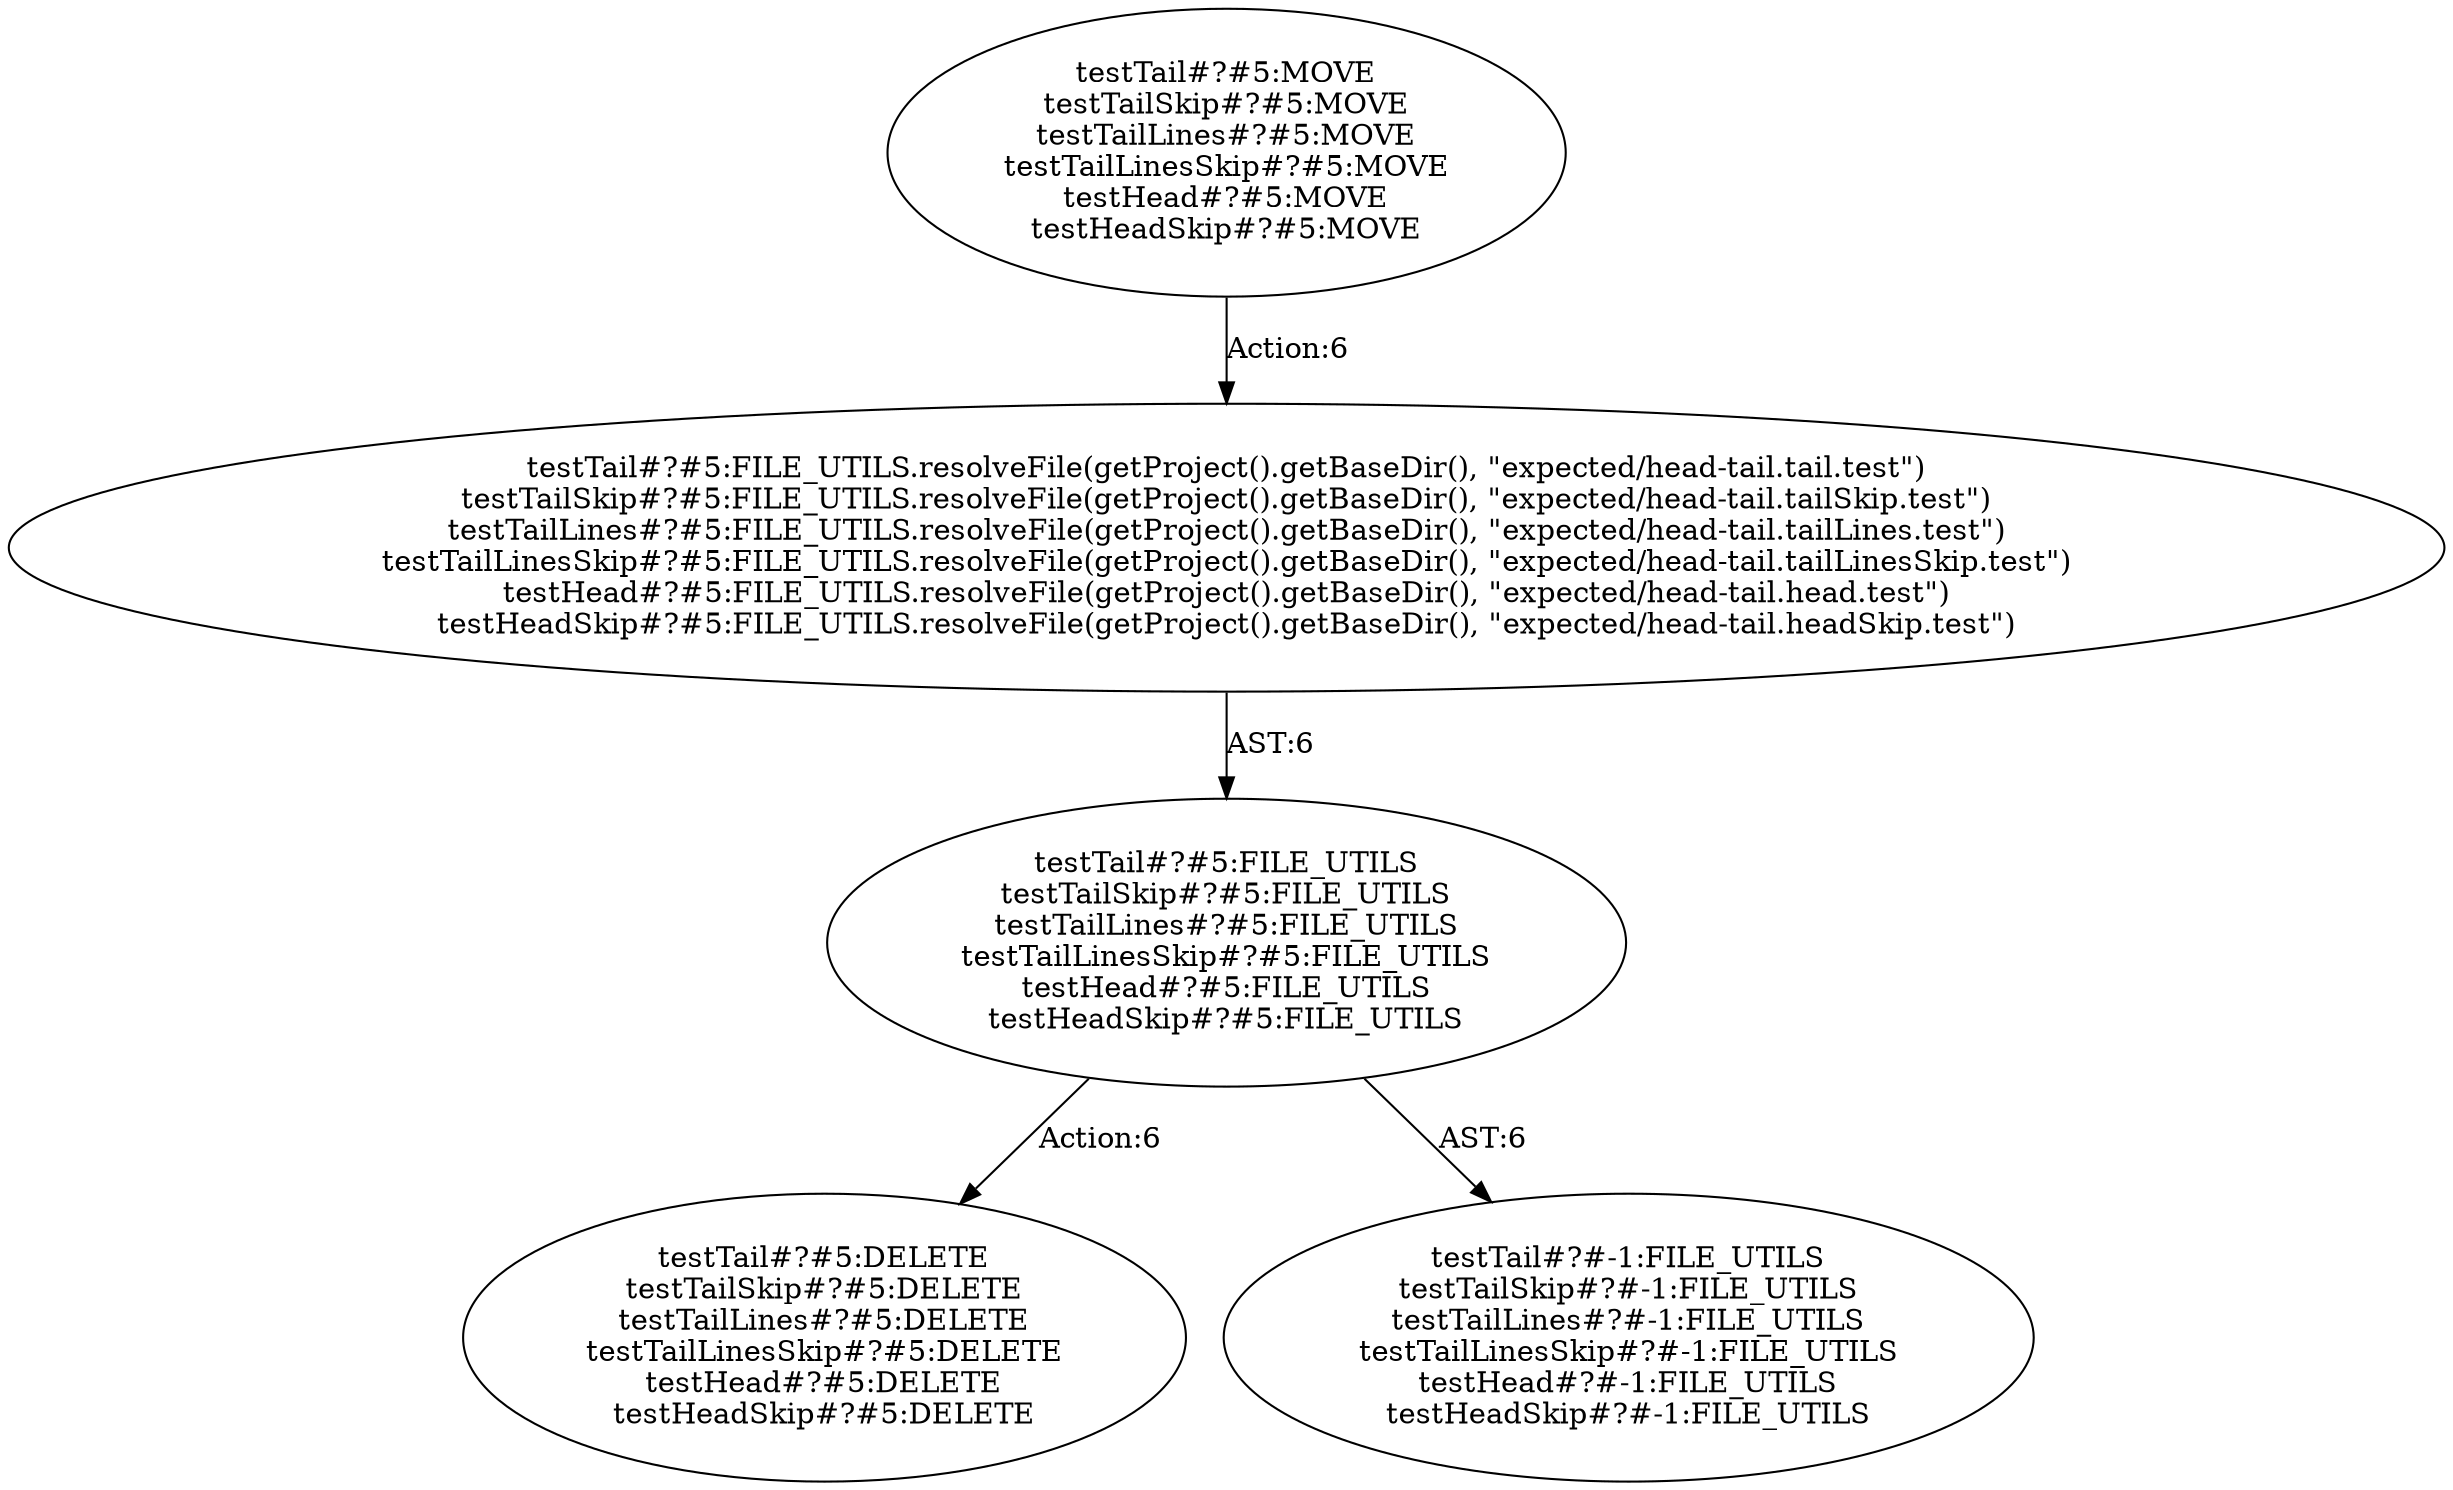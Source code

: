 digraph "Pattern" {
0 [label="testTail#?#5:DELETE
testTailSkip#?#5:DELETE
testTailLines#?#5:DELETE
testTailLinesSkip#?#5:DELETE
testHead#?#5:DELETE
testHeadSkip#?#5:DELETE" shape=ellipse]
1 [label="testTail#?#5:FILE_UTILS
testTailSkip#?#5:FILE_UTILS
testTailLines#?#5:FILE_UTILS
testTailLinesSkip#?#5:FILE_UTILS
testHead#?#5:FILE_UTILS
testHeadSkip#?#5:FILE_UTILS" shape=ellipse]
2 [label="testTail#?#5:FILE_UTILS.resolveFile(getProject().getBaseDir(), \"expected/head-tail.tail.test\")
testTailSkip#?#5:FILE_UTILS.resolveFile(getProject().getBaseDir(), \"expected/head-tail.tailSkip.test\")
testTailLines#?#5:FILE_UTILS.resolveFile(getProject().getBaseDir(), \"expected/head-tail.tailLines.test\")
testTailLinesSkip#?#5:FILE_UTILS.resolveFile(getProject().getBaseDir(), \"expected/head-tail.tailLinesSkip.test\")
testHead#?#5:FILE_UTILS.resolveFile(getProject().getBaseDir(), \"expected/head-tail.head.test\")
testHeadSkip#?#5:FILE_UTILS.resolveFile(getProject().getBaseDir(), \"expected/head-tail.headSkip.test\")" shape=ellipse]
3 [label="testTail#?#5:MOVE
testTailSkip#?#5:MOVE
testTailLines#?#5:MOVE
testTailLinesSkip#?#5:MOVE
testHead#?#5:MOVE
testHeadSkip#?#5:MOVE" shape=ellipse]
4 [label="testTail#?#-1:FILE_UTILS
testTailSkip#?#-1:FILE_UTILS
testTailLines#?#-1:FILE_UTILS
testTailLinesSkip#?#-1:FILE_UTILS
testHead#?#-1:FILE_UTILS
testHeadSkip#?#-1:FILE_UTILS" shape=ellipse]
1 -> 0 [label="Action:6"];
1 -> 4 [label="AST:6"];
2 -> 1 [label="AST:6"];
3 -> 2 [label="Action:6"];
}